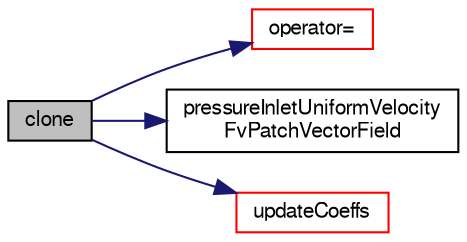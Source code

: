 digraph "clone"
{
  bgcolor="transparent";
  edge [fontname="FreeSans",fontsize="10",labelfontname="FreeSans",labelfontsize="10"];
  node [fontname="FreeSans",fontsize="10",shape=record];
  rankdir="LR";
  Node20 [label="clone",height=0.2,width=0.4,color="black", fillcolor="grey75", style="filled", fontcolor="black"];
  Node20 -> Node21 [color="midnightblue",fontsize="10",style="solid",fontname="FreeSans"];
  Node21 [label="operator=",height=0.2,width=0.4,color="red",URL="$a22230.html#ac6e6d24b5f1a53d97efd5c64cfe58ace"];
  Node20 -> Node25 [color="midnightblue",fontsize="10",style="solid",fontname="FreeSans"];
  Node25 [label="pressureInletUniformVelocity\lFvPatchVectorField",height=0.2,width=0.4,color="black",URL="$a22230.html#aba249786f6d355cdb4d5d3cd79b6511e",tooltip="Construct from patch and internal field. "];
  Node20 -> Node26 [color="midnightblue",fontsize="10",style="solid",fontname="FreeSans"];
  Node26 [label="updateCoeffs",height=0.2,width=0.4,color="red",URL="$a22230.html#a7e24eafac629d3733181cd942d4c902f",tooltip="Update the coefficients associated with the patch field. "];
}
